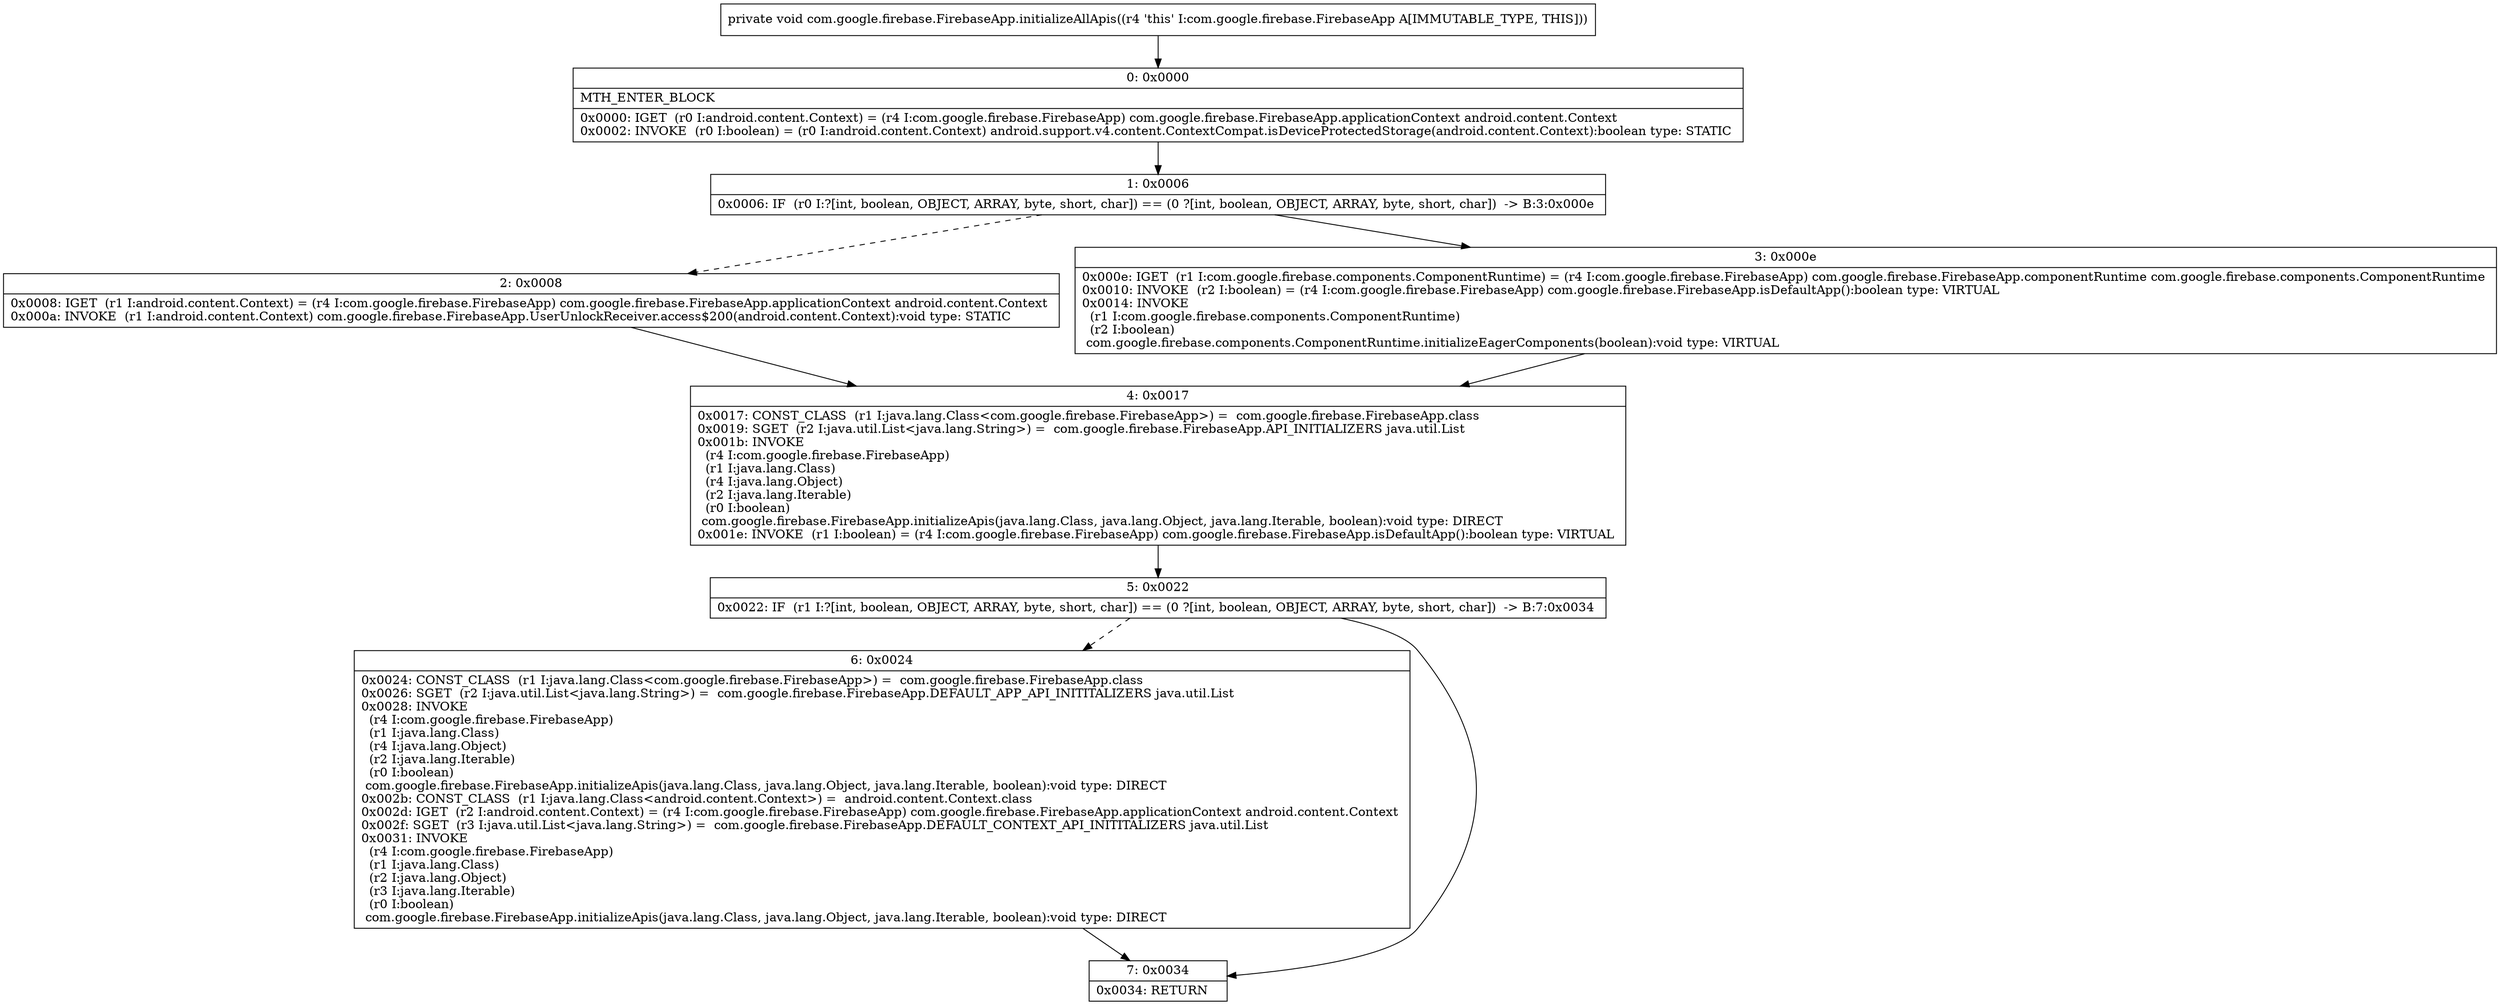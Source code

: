 digraph "CFG forcom.google.firebase.FirebaseApp.initializeAllApis()V" {
Node_0 [shape=record,label="{0\:\ 0x0000|MTH_ENTER_BLOCK\l|0x0000: IGET  (r0 I:android.content.Context) = (r4 I:com.google.firebase.FirebaseApp) com.google.firebase.FirebaseApp.applicationContext android.content.Context \l0x0002: INVOKE  (r0 I:boolean) = (r0 I:android.content.Context) android.support.v4.content.ContextCompat.isDeviceProtectedStorage(android.content.Context):boolean type: STATIC \l}"];
Node_1 [shape=record,label="{1\:\ 0x0006|0x0006: IF  (r0 I:?[int, boolean, OBJECT, ARRAY, byte, short, char]) == (0 ?[int, boolean, OBJECT, ARRAY, byte, short, char])  \-\> B:3:0x000e \l}"];
Node_2 [shape=record,label="{2\:\ 0x0008|0x0008: IGET  (r1 I:android.content.Context) = (r4 I:com.google.firebase.FirebaseApp) com.google.firebase.FirebaseApp.applicationContext android.content.Context \l0x000a: INVOKE  (r1 I:android.content.Context) com.google.firebase.FirebaseApp.UserUnlockReceiver.access$200(android.content.Context):void type: STATIC \l}"];
Node_3 [shape=record,label="{3\:\ 0x000e|0x000e: IGET  (r1 I:com.google.firebase.components.ComponentRuntime) = (r4 I:com.google.firebase.FirebaseApp) com.google.firebase.FirebaseApp.componentRuntime com.google.firebase.components.ComponentRuntime \l0x0010: INVOKE  (r2 I:boolean) = (r4 I:com.google.firebase.FirebaseApp) com.google.firebase.FirebaseApp.isDefaultApp():boolean type: VIRTUAL \l0x0014: INVOKE  \l  (r1 I:com.google.firebase.components.ComponentRuntime)\l  (r2 I:boolean)\l com.google.firebase.components.ComponentRuntime.initializeEagerComponents(boolean):void type: VIRTUAL \l}"];
Node_4 [shape=record,label="{4\:\ 0x0017|0x0017: CONST_CLASS  (r1 I:java.lang.Class\<com.google.firebase.FirebaseApp\>) =  com.google.firebase.FirebaseApp.class \l0x0019: SGET  (r2 I:java.util.List\<java.lang.String\>) =  com.google.firebase.FirebaseApp.API_INITIALIZERS java.util.List \l0x001b: INVOKE  \l  (r4 I:com.google.firebase.FirebaseApp)\l  (r1 I:java.lang.Class)\l  (r4 I:java.lang.Object)\l  (r2 I:java.lang.Iterable)\l  (r0 I:boolean)\l com.google.firebase.FirebaseApp.initializeApis(java.lang.Class, java.lang.Object, java.lang.Iterable, boolean):void type: DIRECT \l0x001e: INVOKE  (r1 I:boolean) = (r4 I:com.google.firebase.FirebaseApp) com.google.firebase.FirebaseApp.isDefaultApp():boolean type: VIRTUAL \l}"];
Node_5 [shape=record,label="{5\:\ 0x0022|0x0022: IF  (r1 I:?[int, boolean, OBJECT, ARRAY, byte, short, char]) == (0 ?[int, boolean, OBJECT, ARRAY, byte, short, char])  \-\> B:7:0x0034 \l}"];
Node_6 [shape=record,label="{6\:\ 0x0024|0x0024: CONST_CLASS  (r1 I:java.lang.Class\<com.google.firebase.FirebaseApp\>) =  com.google.firebase.FirebaseApp.class \l0x0026: SGET  (r2 I:java.util.List\<java.lang.String\>) =  com.google.firebase.FirebaseApp.DEFAULT_APP_API_INITITALIZERS java.util.List \l0x0028: INVOKE  \l  (r4 I:com.google.firebase.FirebaseApp)\l  (r1 I:java.lang.Class)\l  (r4 I:java.lang.Object)\l  (r2 I:java.lang.Iterable)\l  (r0 I:boolean)\l com.google.firebase.FirebaseApp.initializeApis(java.lang.Class, java.lang.Object, java.lang.Iterable, boolean):void type: DIRECT \l0x002b: CONST_CLASS  (r1 I:java.lang.Class\<android.content.Context\>) =  android.content.Context.class \l0x002d: IGET  (r2 I:android.content.Context) = (r4 I:com.google.firebase.FirebaseApp) com.google.firebase.FirebaseApp.applicationContext android.content.Context \l0x002f: SGET  (r3 I:java.util.List\<java.lang.String\>) =  com.google.firebase.FirebaseApp.DEFAULT_CONTEXT_API_INITITALIZERS java.util.List \l0x0031: INVOKE  \l  (r4 I:com.google.firebase.FirebaseApp)\l  (r1 I:java.lang.Class)\l  (r2 I:java.lang.Object)\l  (r3 I:java.lang.Iterable)\l  (r0 I:boolean)\l com.google.firebase.FirebaseApp.initializeApis(java.lang.Class, java.lang.Object, java.lang.Iterable, boolean):void type: DIRECT \l}"];
Node_7 [shape=record,label="{7\:\ 0x0034|0x0034: RETURN   \l}"];
MethodNode[shape=record,label="{private void com.google.firebase.FirebaseApp.initializeAllApis((r4 'this' I:com.google.firebase.FirebaseApp A[IMMUTABLE_TYPE, THIS])) }"];
MethodNode -> Node_0;
Node_0 -> Node_1;
Node_1 -> Node_2[style=dashed];
Node_1 -> Node_3;
Node_2 -> Node_4;
Node_3 -> Node_4;
Node_4 -> Node_5;
Node_5 -> Node_6[style=dashed];
Node_5 -> Node_7;
Node_6 -> Node_7;
}

